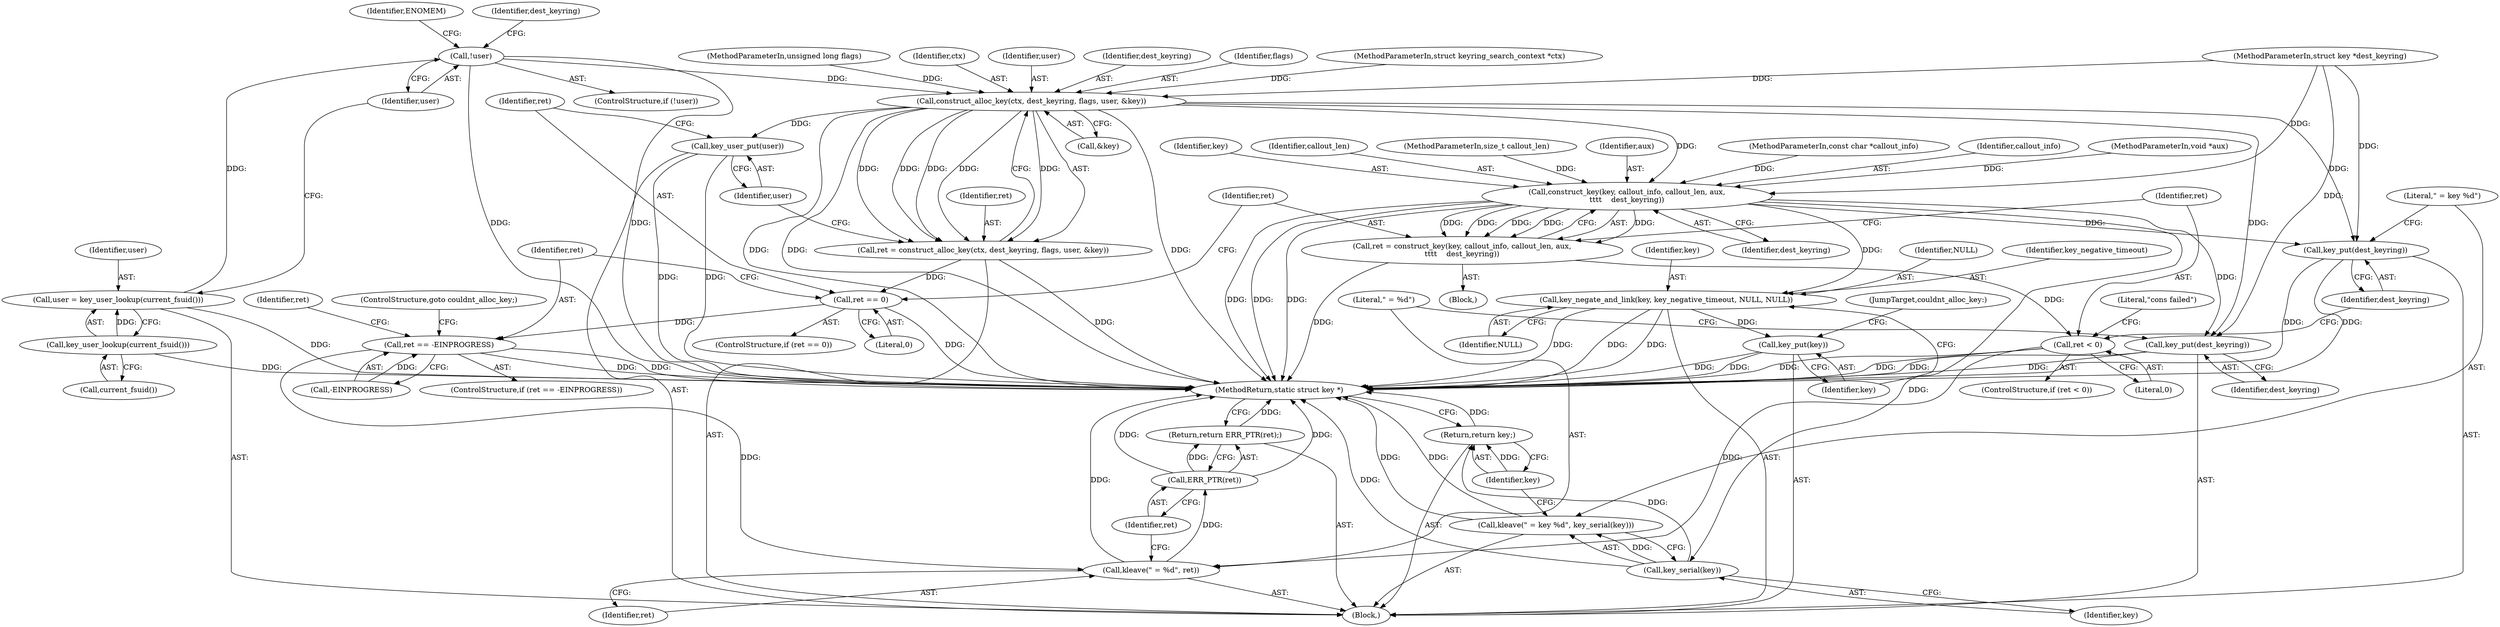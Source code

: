 digraph "1_linux_4dca6ea1d9432052afb06baf2e3ae78188a4410b_0@del" {
"1000131" [label="(Call,!user)"];
"1000126" [label="(Call,user = key_user_lookup(current_fsuid()))"];
"1000128" [label="(Call,key_user_lookup(current_fsuid()))"];
"1000142" [label="(Call,construct_alloc_key(ctx, dest_keyring, flags, user, &key))"];
"1000140" [label="(Call,ret = construct_alloc_key(ctx, dest_keyring, flags, user, &key))"];
"1000152" [label="(Call,ret == 0)"];
"1000174" [label="(Call,ret == -EINPROGRESS)"];
"1000204" [label="(Call,kleave(\" = %d\", ret))"];
"1000208" [label="(Call,ERR_PTR(ret))"];
"1000207" [label="(Return,return ERR_PTR(ret);)"];
"1000149" [label="(Call,key_user_put(user))"];
"1000158" [label="(Call,construct_key(key, callout_info, callout_len, aux,\n\t\t\t\t    dest_keyring))"];
"1000156" [label="(Call,ret = construct_key(key, callout_info, callout_len, aux,\n\t\t\t\t    dest_keyring))"];
"1000165" [label="(Call,ret < 0)"];
"1000185" [label="(Call,key_put(dest_keyring))"];
"1000189" [label="(Call,key_serial(key))"];
"1000187" [label="(Call,kleave(\" = key %d\", key_serial(key)))"];
"1000191" [label="(Return,return key;)"];
"1000194" [label="(Call,key_negate_and_link(key, key_negative_timeout, NULL, NULL))"];
"1000199" [label="(Call,key_put(key))"];
"1000202" [label="(Call,key_put(dest_keyring))"];
"1000185" [label="(Call,key_put(dest_keyring))"];
"1000187" [label="(Call,kleave(\" = key %d\", key_serial(key)))"];
"1000156" [label="(Call,ret = construct_key(key, callout_info, callout_len, aux,\n\t\t\t\t    dest_keyring))"];
"1000197" [label="(Identifier,NULL)"];
"1000107" [label="(Block,)"];
"1000199" [label="(Call,key_put(key))"];
"1000198" [label="(Identifier,NULL)"];
"1000163" [label="(Identifier,dest_keyring)"];
"1000204" [label="(Call,kleave(\" = %d\", ret))"];
"1000200" [label="(Identifier,key)"];
"1000203" [label="(Identifier,dest_keyring)"];
"1000143" [label="(Identifier,ctx)"];
"1000136" [label="(Identifier,ENOMEM)"];
"1000102" [label="(MethodParameterIn,const char *callout_info)"];
"1000150" [label="(Identifier,user)"];
"1000127" [label="(Identifier,user)"];
"1000147" [label="(Call,&key)"];
"1000209" [label="(Identifier,ret)"];
"1000151" [label="(ControlStructure,if (ret == 0))"];
"1000174" [label="(Call,ret == -EINPROGRESS)"];
"1000160" [label="(Identifier,callout_info)"];
"1000210" [label="(MethodReturn,static struct key *)"];
"1000146" [label="(Identifier,user)"];
"1000190" [label="(Identifier,key)"];
"1000104" [label="(MethodParameterIn,void *aux)"];
"1000144" [label="(Identifier,dest_keyring)"];
"1000145" [label="(Identifier,flags)"];
"1000184" [label="(ControlStructure,goto couldnt_alloc_key;)"];
"1000152" [label="(Call,ret == 0)"];
"1000165" [label="(Call,ret < 0)"];
"1000131" [label="(Call,!user)"];
"1000141" [label="(Identifier,ret)"];
"1000176" [label="(Call,-EINPROGRESS)"];
"1000208" [label="(Call,ERR_PTR(ret))"];
"1000189" [label="(Call,key_serial(key))"];
"1000192" [label="(Identifier,key)"];
"1000196" [label="(Identifier,key_negative_timeout)"];
"1000139" [label="(Identifier,dest_keyring)"];
"1000207" [label="(Return,return ERR_PTR(ret);)"];
"1000157" [label="(Identifier,ret)"];
"1000188" [label="(Literal,\" = key %d\")"];
"1000205" [label="(Literal,\" = %d\")"];
"1000129" [label="(Call,current_fsuid())"];
"1000132" [label="(Identifier,user)"];
"1000159" [label="(Identifier,key)"];
"1000164" [label="(ControlStructure,if (ret < 0))"];
"1000170" [label="(Literal,\"cons failed\")"];
"1000142" [label="(Call,construct_alloc_key(ctx, dest_keyring, flags, user, &key))"];
"1000195" [label="(Identifier,key)"];
"1000191" [label="(Return,return key;)"];
"1000166" [label="(Identifier,ret)"];
"1000101" [label="(MethodParameterIn,struct keyring_search_context *ctx)"];
"1000173" [label="(ControlStructure,if (ret == -EINPROGRESS))"];
"1000140" [label="(Call,ret = construct_alloc_key(ctx, dest_keyring, flags, user, &key))"];
"1000126" [label="(Call,user = key_user_lookup(current_fsuid()))"];
"1000161" [label="(Identifier,callout_len)"];
"1000103" [label="(MethodParameterIn,size_t callout_len)"];
"1000130" [label="(ControlStructure,if (!user))"];
"1000106" [label="(MethodParameterIn,unsigned long flags)"];
"1000202" [label="(Call,key_put(dest_keyring))"];
"1000194" [label="(Call,key_negate_and_link(key, key_negative_timeout, NULL, NULL))"];
"1000186" [label="(Identifier,dest_keyring)"];
"1000128" [label="(Call,key_user_lookup(current_fsuid()))"];
"1000167" [label="(Literal,0)"];
"1000105" [label="(MethodParameterIn,struct key *dest_keyring)"];
"1000149" [label="(Call,key_user_put(user))"];
"1000154" [label="(Literal,0)"];
"1000175" [label="(Identifier,ret)"];
"1000158" [label="(Call,construct_key(key, callout_info, callout_len, aux,\n\t\t\t\t    dest_keyring))"];
"1000201" [label="(JumpTarget,couldnt_alloc_key:)"];
"1000180" [label="(Identifier,ret)"];
"1000162" [label="(Identifier,aux)"];
"1000206" [label="(Identifier,ret)"];
"1000153" [label="(Identifier,ret)"];
"1000155" [label="(Block,)"];
"1000131" -> "1000130"  [label="AST: "];
"1000131" -> "1000132"  [label="CFG: "];
"1000132" -> "1000131"  [label="AST: "];
"1000136" -> "1000131"  [label="CFG: "];
"1000139" -> "1000131"  [label="CFG: "];
"1000131" -> "1000210"  [label="DDG: "];
"1000131" -> "1000210"  [label="DDG: "];
"1000126" -> "1000131"  [label="DDG: "];
"1000131" -> "1000142"  [label="DDG: "];
"1000126" -> "1000107"  [label="AST: "];
"1000126" -> "1000128"  [label="CFG: "];
"1000127" -> "1000126"  [label="AST: "];
"1000128" -> "1000126"  [label="AST: "];
"1000132" -> "1000126"  [label="CFG: "];
"1000126" -> "1000210"  [label="DDG: "];
"1000128" -> "1000126"  [label="DDG: "];
"1000128" -> "1000129"  [label="CFG: "];
"1000129" -> "1000128"  [label="AST: "];
"1000128" -> "1000210"  [label="DDG: "];
"1000142" -> "1000140"  [label="AST: "];
"1000142" -> "1000147"  [label="CFG: "];
"1000143" -> "1000142"  [label="AST: "];
"1000144" -> "1000142"  [label="AST: "];
"1000145" -> "1000142"  [label="AST: "];
"1000146" -> "1000142"  [label="AST: "];
"1000147" -> "1000142"  [label="AST: "];
"1000140" -> "1000142"  [label="CFG: "];
"1000142" -> "1000210"  [label="DDG: "];
"1000142" -> "1000210"  [label="DDG: "];
"1000142" -> "1000210"  [label="DDG: "];
"1000142" -> "1000140"  [label="DDG: "];
"1000142" -> "1000140"  [label="DDG: "];
"1000142" -> "1000140"  [label="DDG: "];
"1000142" -> "1000140"  [label="DDG: "];
"1000142" -> "1000140"  [label="DDG: "];
"1000101" -> "1000142"  [label="DDG: "];
"1000105" -> "1000142"  [label="DDG: "];
"1000106" -> "1000142"  [label="DDG: "];
"1000142" -> "1000149"  [label="DDG: "];
"1000142" -> "1000158"  [label="DDG: "];
"1000142" -> "1000185"  [label="DDG: "];
"1000142" -> "1000202"  [label="DDG: "];
"1000140" -> "1000107"  [label="AST: "];
"1000141" -> "1000140"  [label="AST: "];
"1000150" -> "1000140"  [label="CFG: "];
"1000140" -> "1000210"  [label="DDG: "];
"1000140" -> "1000152"  [label="DDG: "];
"1000152" -> "1000151"  [label="AST: "];
"1000152" -> "1000154"  [label="CFG: "];
"1000153" -> "1000152"  [label="AST: "];
"1000154" -> "1000152"  [label="AST: "];
"1000157" -> "1000152"  [label="CFG: "];
"1000175" -> "1000152"  [label="CFG: "];
"1000152" -> "1000210"  [label="DDG: "];
"1000152" -> "1000174"  [label="DDG: "];
"1000174" -> "1000173"  [label="AST: "];
"1000174" -> "1000176"  [label="CFG: "];
"1000175" -> "1000174"  [label="AST: "];
"1000176" -> "1000174"  [label="AST: "];
"1000180" -> "1000174"  [label="CFG: "];
"1000184" -> "1000174"  [label="CFG: "];
"1000174" -> "1000210"  [label="DDG: "];
"1000174" -> "1000210"  [label="DDG: "];
"1000176" -> "1000174"  [label="DDG: "];
"1000174" -> "1000204"  [label="DDG: "];
"1000204" -> "1000107"  [label="AST: "];
"1000204" -> "1000206"  [label="CFG: "];
"1000205" -> "1000204"  [label="AST: "];
"1000206" -> "1000204"  [label="AST: "];
"1000209" -> "1000204"  [label="CFG: "];
"1000204" -> "1000210"  [label="DDG: "];
"1000165" -> "1000204"  [label="DDG: "];
"1000204" -> "1000208"  [label="DDG: "];
"1000208" -> "1000207"  [label="AST: "];
"1000208" -> "1000209"  [label="CFG: "];
"1000209" -> "1000208"  [label="AST: "];
"1000207" -> "1000208"  [label="CFG: "];
"1000208" -> "1000210"  [label="DDG: "];
"1000208" -> "1000210"  [label="DDG: "];
"1000208" -> "1000207"  [label="DDG: "];
"1000207" -> "1000107"  [label="AST: "];
"1000210" -> "1000207"  [label="CFG: "];
"1000207" -> "1000210"  [label="DDG: "];
"1000149" -> "1000107"  [label="AST: "];
"1000149" -> "1000150"  [label="CFG: "];
"1000150" -> "1000149"  [label="AST: "];
"1000153" -> "1000149"  [label="CFG: "];
"1000149" -> "1000210"  [label="DDG: "];
"1000149" -> "1000210"  [label="DDG: "];
"1000158" -> "1000156"  [label="AST: "];
"1000158" -> "1000163"  [label="CFG: "];
"1000159" -> "1000158"  [label="AST: "];
"1000160" -> "1000158"  [label="AST: "];
"1000161" -> "1000158"  [label="AST: "];
"1000162" -> "1000158"  [label="AST: "];
"1000163" -> "1000158"  [label="AST: "];
"1000156" -> "1000158"  [label="CFG: "];
"1000158" -> "1000210"  [label="DDG: "];
"1000158" -> "1000210"  [label="DDG: "];
"1000158" -> "1000210"  [label="DDG: "];
"1000158" -> "1000156"  [label="DDG: "];
"1000158" -> "1000156"  [label="DDG: "];
"1000158" -> "1000156"  [label="DDG: "];
"1000158" -> "1000156"  [label="DDG: "];
"1000158" -> "1000156"  [label="DDG: "];
"1000102" -> "1000158"  [label="DDG: "];
"1000103" -> "1000158"  [label="DDG: "];
"1000104" -> "1000158"  [label="DDG: "];
"1000105" -> "1000158"  [label="DDG: "];
"1000158" -> "1000185"  [label="DDG: "];
"1000158" -> "1000189"  [label="DDG: "];
"1000158" -> "1000194"  [label="DDG: "];
"1000158" -> "1000202"  [label="DDG: "];
"1000156" -> "1000155"  [label="AST: "];
"1000157" -> "1000156"  [label="AST: "];
"1000166" -> "1000156"  [label="CFG: "];
"1000156" -> "1000210"  [label="DDG: "];
"1000156" -> "1000165"  [label="DDG: "];
"1000165" -> "1000164"  [label="AST: "];
"1000165" -> "1000167"  [label="CFG: "];
"1000166" -> "1000165"  [label="AST: "];
"1000167" -> "1000165"  [label="AST: "];
"1000170" -> "1000165"  [label="CFG: "];
"1000186" -> "1000165"  [label="CFG: "];
"1000165" -> "1000210"  [label="DDG: "];
"1000165" -> "1000210"  [label="DDG: "];
"1000185" -> "1000107"  [label="AST: "];
"1000185" -> "1000186"  [label="CFG: "];
"1000186" -> "1000185"  [label="AST: "];
"1000188" -> "1000185"  [label="CFG: "];
"1000185" -> "1000210"  [label="DDG: "];
"1000185" -> "1000210"  [label="DDG: "];
"1000105" -> "1000185"  [label="DDG: "];
"1000189" -> "1000187"  [label="AST: "];
"1000189" -> "1000190"  [label="CFG: "];
"1000190" -> "1000189"  [label="AST: "];
"1000187" -> "1000189"  [label="CFG: "];
"1000189" -> "1000210"  [label="DDG: "];
"1000189" -> "1000187"  [label="DDG: "];
"1000189" -> "1000191"  [label="DDG: "];
"1000187" -> "1000107"  [label="AST: "];
"1000188" -> "1000187"  [label="AST: "];
"1000192" -> "1000187"  [label="CFG: "];
"1000187" -> "1000210"  [label="DDG: "];
"1000187" -> "1000210"  [label="DDG: "];
"1000191" -> "1000107"  [label="AST: "];
"1000191" -> "1000192"  [label="CFG: "];
"1000192" -> "1000191"  [label="AST: "];
"1000210" -> "1000191"  [label="CFG: "];
"1000191" -> "1000210"  [label="DDG: "];
"1000192" -> "1000191"  [label="DDG: "];
"1000194" -> "1000107"  [label="AST: "];
"1000194" -> "1000198"  [label="CFG: "];
"1000195" -> "1000194"  [label="AST: "];
"1000196" -> "1000194"  [label="AST: "];
"1000197" -> "1000194"  [label="AST: "];
"1000198" -> "1000194"  [label="AST: "];
"1000200" -> "1000194"  [label="CFG: "];
"1000194" -> "1000210"  [label="DDG: "];
"1000194" -> "1000210"  [label="DDG: "];
"1000194" -> "1000210"  [label="DDG: "];
"1000194" -> "1000199"  [label="DDG: "];
"1000199" -> "1000107"  [label="AST: "];
"1000199" -> "1000200"  [label="CFG: "];
"1000200" -> "1000199"  [label="AST: "];
"1000201" -> "1000199"  [label="CFG: "];
"1000199" -> "1000210"  [label="DDG: "];
"1000199" -> "1000210"  [label="DDG: "];
"1000202" -> "1000107"  [label="AST: "];
"1000202" -> "1000203"  [label="CFG: "];
"1000203" -> "1000202"  [label="AST: "];
"1000205" -> "1000202"  [label="CFG: "];
"1000202" -> "1000210"  [label="DDG: "];
"1000202" -> "1000210"  [label="DDG: "];
"1000105" -> "1000202"  [label="DDG: "];
}
